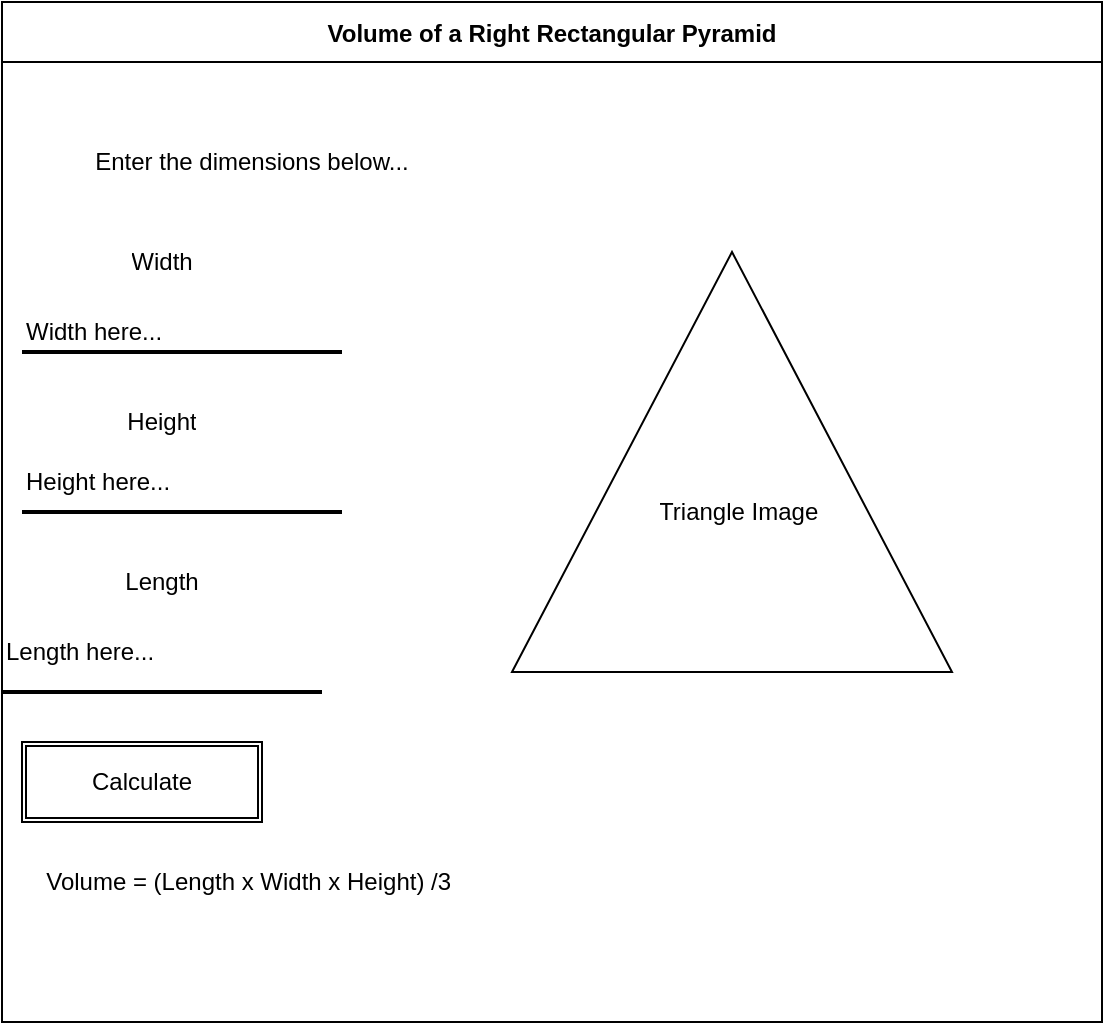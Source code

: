 <mxfile>
    <diagram id="Hjgz0xs0gcjW0_NsAoz4" name="Page-1">
        <mxGraphModel dx="594" dy="499" grid="1" gridSize="10" guides="1" tooltips="1" connect="1" arrows="1" fold="1" page="1" pageScale="1" pageWidth="827" pageHeight="1169" math="0" shadow="0">
            <root>
                <mxCell id="0"/>
                <mxCell id="1" parent="0"/>
                <mxCell id="7" value="Volume of a Right Rectangular Pyramid" style="swimlane;startSize=30;" parent="1" vertex="1">
                    <mxGeometry x="200" y="30" width="550" height="510" as="geometry">
                        <mxRectangle x="180" y="90" width="260" height="23" as="alternateBounds"/>
                    </mxGeometry>
                </mxCell>
                <mxCell id="8" value="" style="line;strokeWidth=2;html=1;" vertex="1" parent="7">
                    <mxGeometry y="340" width="160" height="10" as="geometry"/>
                </mxCell>
                <mxCell id="9" value="" style="line;strokeWidth=2;html=1;" vertex="1" parent="7">
                    <mxGeometry x="10" y="170" width="160" height="10" as="geometry"/>
                </mxCell>
                <mxCell id="10" value="" style="line;strokeWidth=2;html=1;" vertex="1" parent="7">
                    <mxGeometry x="10" y="250" width="160" height="10" as="geometry"/>
                </mxCell>
                <UserObject label="Height here..." placeholders="1" id="11">
                    <mxCell style="text;html=1;strokeColor=none;fillColor=none;align=left;verticalAlign=middle;whiteSpace=wrap;overflow=hidden;" vertex="1" parent="7">
                        <mxGeometry x="10" y="230" width="160" height="20" as="geometry"/>
                    </mxCell>
                </UserObject>
                <UserObject label="Width here..." placeholders="1" id="12">
                    <mxCell style="text;html=1;strokeColor=none;fillColor=none;align=left;verticalAlign=middle;whiteSpace=wrap;overflow=hidden;" vertex="1" parent="7">
                        <mxGeometry x="10" y="140" width="160" height="50" as="geometry"/>
                    </mxCell>
                </UserObject>
                <UserObject label="Length here..." placeholders="1" id="13">
                    <mxCell style="text;html=1;strokeColor=none;fillColor=none;align=left;verticalAlign=middle;whiteSpace=wrap;overflow=hidden;" vertex="1" parent="7">
                        <mxGeometry y="300" width="160" height="50" as="geometry"/>
                    </mxCell>
                </UserObject>
                <UserObject label="Height" placeholders="1" name="Variable" id="15">
                    <mxCell style="text;html=1;strokeColor=none;fillColor=none;align=center;verticalAlign=middle;whiteSpace=wrap;overflow=hidden;" vertex="1" parent="7">
                        <mxGeometry x="40" y="200" width="80" height="20" as="geometry"/>
                    </mxCell>
                </UserObject>
                <UserObject label="Width" placeholders="1" name="Variable" id="16">
                    <mxCell style="text;html=1;strokeColor=none;fillColor=none;align=center;verticalAlign=middle;whiteSpace=wrap;overflow=hidden;" vertex="1" parent="7">
                        <mxGeometry x="40" y="120" width="80" height="20" as="geometry"/>
                    </mxCell>
                </UserObject>
                <UserObject label="Length" placeholders="1" name="Variable" id="17">
                    <mxCell style="text;html=1;strokeColor=none;fillColor=none;align=center;verticalAlign=middle;whiteSpace=wrap;overflow=hidden;" vertex="1" parent="7">
                        <mxGeometry x="40" y="280" width="80" height="20" as="geometry"/>
                    </mxCell>
                </UserObject>
                <UserObject label="Enter the dimensions below..." placeholders="1" name="Variable" id="20">
                    <mxCell style="text;html=1;strokeColor=none;fillColor=none;align=center;verticalAlign=middle;whiteSpace=wrap;overflow=hidden;" vertex="1" parent="7">
                        <mxGeometry y="70" width="250" height="20" as="geometry"/>
                    </mxCell>
                </UserObject>
                <UserObject label="Volume = (Length x Width x Height) /3&amp;nbsp;" placeholders="1" name="Variable" id="21">
                    <mxCell style="text;html=1;strokeColor=none;fillColor=none;align=center;verticalAlign=middle;whiteSpace=wrap;overflow=hidden;" vertex="1" parent="7">
                        <mxGeometry y="430" width="250" height="20" as="geometry"/>
                    </mxCell>
                </UserObject>
                <mxCell id="22" value="" style="shape=ext;double=1;rounded=0;whiteSpace=wrap;html=1;" vertex="1" parent="7">
                    <mxGeometry x="10" y="370" width="120" height="40" as="geometry"/>
                </mxCell>
                <UserObject label="Calculate" placeholders="1" name="Variable" id="23">
                    <mxCell style="text;html=1;strokeColor=none;fillColor=none;align=center;verticalAlign=middle;whiteSpace=wrap;overflow=hidden;" vertex="1" parent="7">
                        <mxGeometry x="30" y="380" width="80" height="20" as="geometry"/>
                    </mxCell>
                </UserObject>
                <mxCell id="24" value="" style="triangle;whiteSpace=wrap;html=1;rotation=-90;" vertex="1" parent="7">
                    <mxGeometry x="260" y="120" width="210" height="220" as="geometry"/>
                </mxCell>
                <UserObject label="Triangle Image&amp;nbsp;" placeholders="1" name="Variable" id="26">
                    <mxCell style="text;html=1;strokeColor=none;fillColor=none;align=center;verticalAlign=middle;whiteSpace=wrap;overflow=hidden;" vertex="1" parent="7">
                        <mxGeometry x="270" y="245" width="200" height="20" as="geometry"/>
                    </mxCell>
                </UserObject>
            </root>
        </mxGraphModel>
    </diagram>
</mxfile>